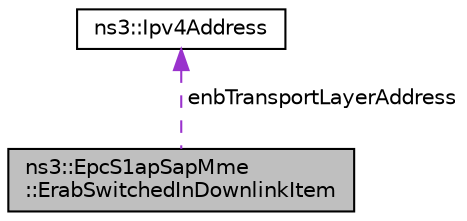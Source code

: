 digraph "ns3::EpcS1apSapMme::ErabSwitchedInDownlinkItem"
{
 // LATEX_PDF_SIZE
  edge [fontname="Helvetica",fontsize="10",labelfontname="Helvetica",labelfontsize="10"];
  node [fontname="Helvetica",fontsize="10",shape=record];
  Node1 [label="ns3::EpcS1apSapMme\l::ErabSwitchedInDownlinkItem",height=0.2,width=0.4,color="black", fillcolor="grey75", style="filled", fontcolor="black",tooltip="E-RABs Switched in Downlink Item IE, see 3GPP TS 36.413 9.1.5.8."];
  Node2 -> Node1 [dir="back",color="darkorchid3",fontsize="10",style="dashed",label=" enbTransportLayerAddress" ,fontname="Helvetica"];
  Node2 [label="ns3::Ipv4Address",height=0.2,width=0.4,color="black", fillcolor="white", style="filled",URL="$classns3_1_1_ipv4_address.html",tooltip="Ipv4 addresses are stored in host order in this class."];
}
